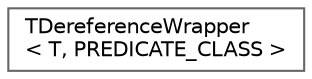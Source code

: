 digraph "Graphical Class Hierarchy"
{
 // INTERACTIVE_SVG=YES
 // LATEX_PDF_SIZE
  bgcolor="transparent";
  edge [fontname=Helvetica,fontsize=10,labelfontname=Helvetica,labelfontsize=10];
  node [fontname=Helvetica,fontsize=10,shape=box,height=0.2,width=0.4];
  rankdir="LR";
  Node0 [id="Node000000",label="TDereferenceWrapper\l\< T, PREDICATE_CLASS \>",height=0.2,width=0.4,color="grey40", fillcolor="white", style="filled",URL="$d6/dc8/structTDereferenceWrapper.html",tooltip="Helper class for dereferencing pointer types in Sort function."];
}
